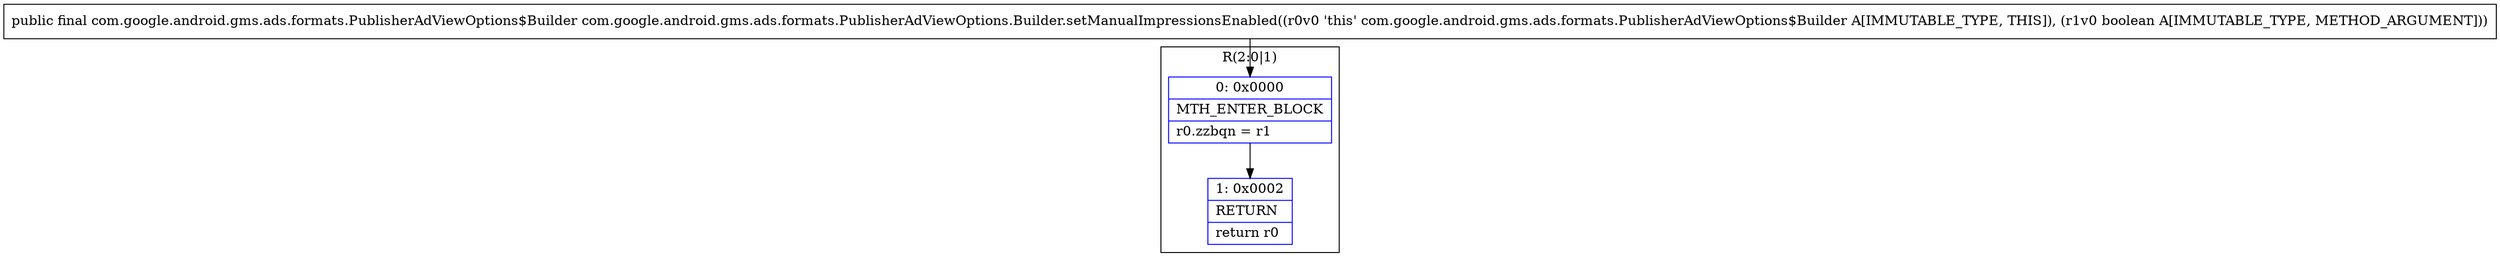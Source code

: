 digraph "CFG forcom.google.android.gms.ads.formats.PublisherAdViewOptions.Builder.setManualImpressionsEnabled(Z)Lcom\/google\/android\/gms\/ads\/formats\/PublisherAdViewOptions$Builder;" {
subgraph cluster_Region_2022913827 {
label = "R(2:0|1)";
node [shape=record,color=blue];
Node_0 [shape=record,label="{0\:\ 0x0000|MTH_ENTER_BLOCK\l|r0.zzbqn = r1\l}"];
Node_1 [shape=record,label="{1\:\ 0x0002|RETURN\l|return r0\l}"];
}
MethodNode[shape=record,label="{public final com.google.android.gms.ads.formats.PublisherAdViewOptions$Builder com.google.android.gms.ads.formats.PublisherAdViewOptions.Builder.setManualImpressionsEnabled((r0v0 'this' com.google.android.gms.ads.formats.PublisherAdViewOptions$Builder A[IMMUTABLE_TYPE, THIS]), (r1v0 boolean A[IMMUTABLE_TYPE, METHOD_ARGUMENT])) }"];
MethodNode -> Node_0;
Node_0 -> Node_1;
}

